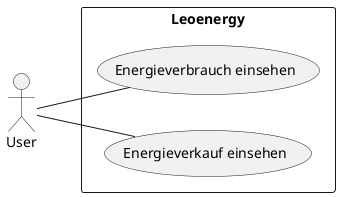 @startuml
left to right direction
actor "User" as cd
rectangle Leoenergy {
  usecase "Energieverbrauch einsehen" as energyConsumption
  usecase "Energieverkauf einsehen" as energySell
}
cd -- energyConsumption
cd -- energySell

@enduml
